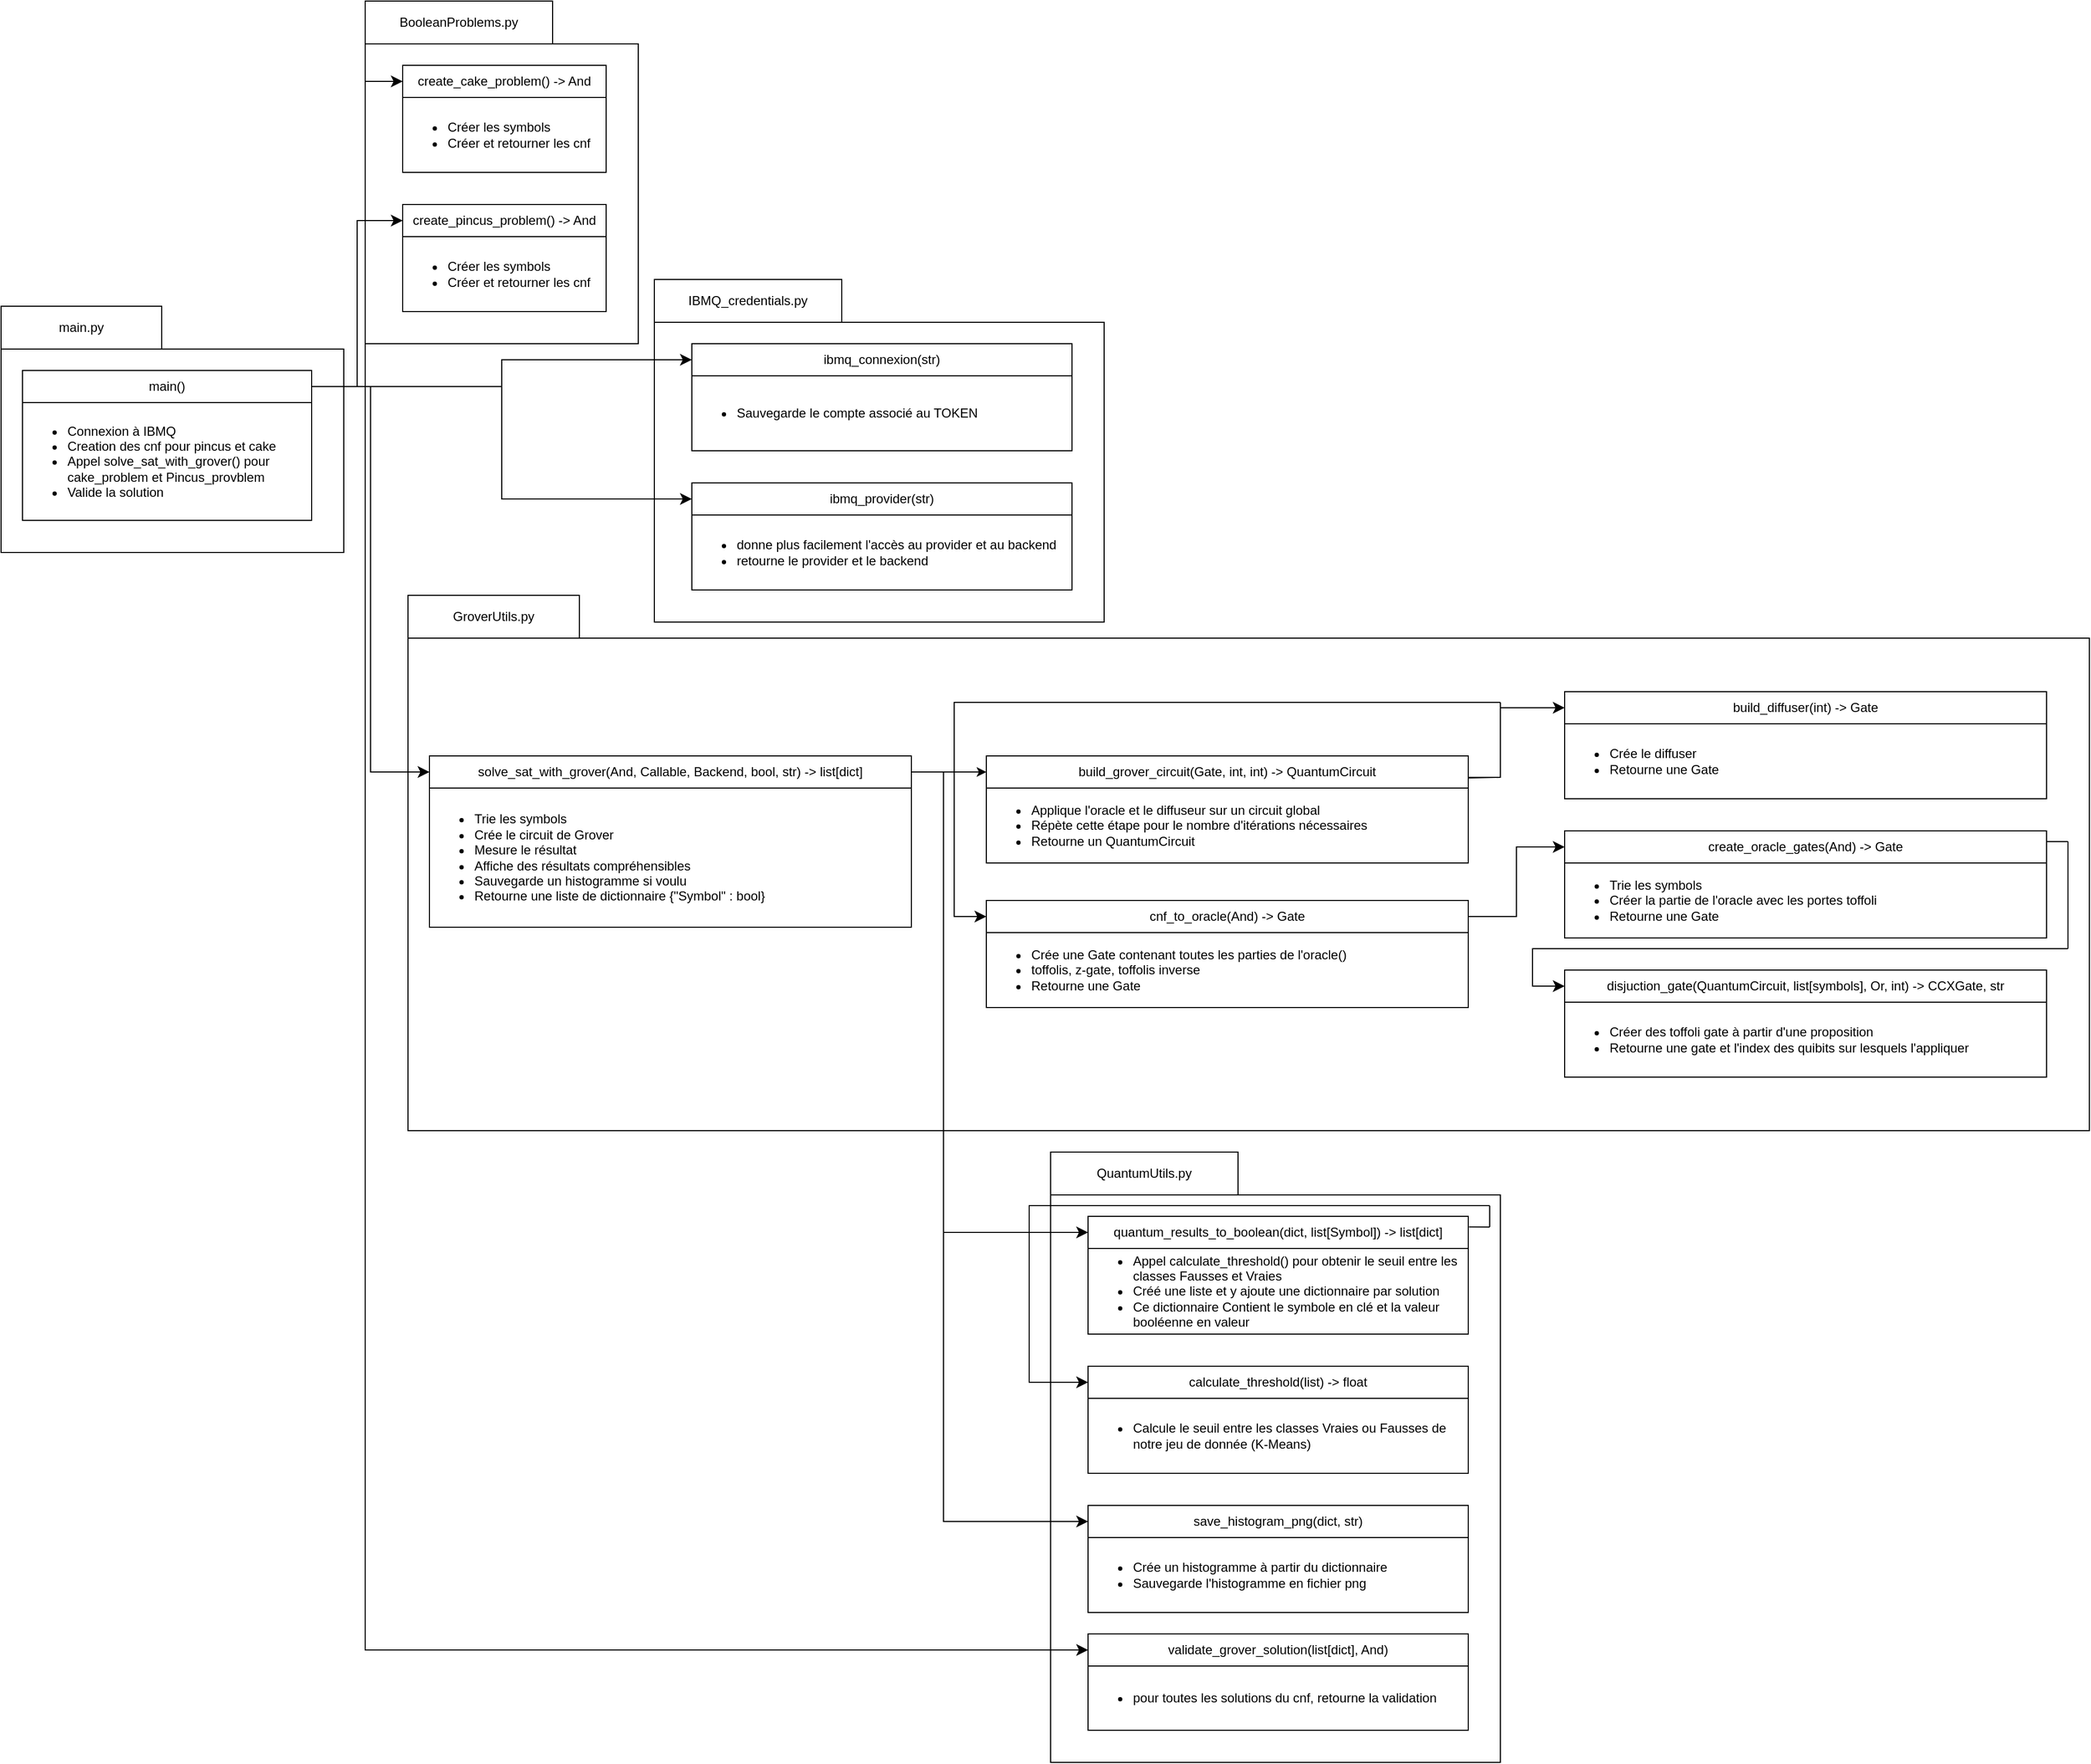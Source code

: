 <mxfile version="16.5.1" type="device"><diagram id="C5RBs43oDa-KdzZeNtuy" name="Page-1"><mxGraphModel dx="2542" dy="1665" grid="1" gridSize="10" guides="1" tooltips="1" connect="1" arrows="1" fold="1" page="0" pageScale="1" pageWidth="827" pageHeight="1169" math="0" shadow="0"><root><mxCell id="WIyWlLk6GJQsqaUBKTNV-0"/><mxCell id="WIyWlLk6GJQsqaUBKTNV-1" parent="WIyWlLk6GJQsqaUBKTNV-0"/><mxCell id="lYOXAHwFV_pLX-w3Jf-a-57" value="" style="rounded=0;whiteSpace=wrap;html=1;" parent="WIyWlLk6GJQsqaUBKTNV-1" vertex="1"><mxGeometry x="90" y="550" width="420" height="530" as="geometry"/></mxCell><mxCell id="lYOXAHwFV_pLX-w3Jf-a-34" value="" style="rounded=0;whiteSpace=wrap;html=1;" parent="WIyWlLk6GJQsqaUBKTNV-1" vertex="1"><mxGeometry x="-550" y="-525" width="255" height="280" as="geometry"/></mxCell><mxCell id="lYOXAHwFV_pLX-w3Jf-a-32" value="" style="rounded=0;fontColor=none;noLabel=1;labelBackgroundColor=none;" parent="WIyWlLk6GJQsqaUBKTNV-1" vertex="1"><mxGeometry x="-510" y="30" width="1570" height="460" as="geometry"/></mxCell><mxCell id="lYOXAHwFV_pLX-w3Jf-a-0" value="create_pincus_problem() -&amp;gt; And" style="rounded=0;whiteSpace=wrap;html=1;" parent="WIyWlLk6GJQsqaUBKTNV-1" vertex="1"><mxGeometry x="-515" y="-375" width="190" height="30" as="geometry"/></mxCell><mxCell id="lYOXAHwFV_pLX-w3Jf-a-1" value="&lt;ul&gt;&lt;li&gt;Créer les symbols&lt;/li&gt;&lt;li&gt;Créer et retourner les cnf&lt;br&gt;&lt;/li&gt;&lt;/ul&gt;" style="rounded=0;whiteSpace=wrap;html=1;align=left;" parent="WIyWlLk6GJQsqaUBKTNV-1" vertex="1"><mxGeometry x="-515" y="-345" width="190" height="70" as="geometry"/></mxCell><mxCell id="lYOXAHwFV_pLX-w3Jf-a-2" value="create_cake_problem() -&amp;gt; And" style="rounded=0;whiteSpace=wrap;html=1;" parent="WIyWlLk6GJQsqaUBKTNV-1" vertex="1"><mxGeometry x="-515" y="-505" width="190" height="30" as="geometry"/></mxCell><mxCell id="lYOXAHwFV_pLX-w3Jf-a-3" value="&lt;ul&gt;&lt;li&gt;Créer les symbols&lt;/li&gt;&lt;li&gt;Créer et retourner les cnf&lt;br&gt;&lt;/li&gt;&lt;/ul&gt;" style="rounded=0;whiteSpace=wrap;html=1;align=left;" parent="WIyWlLk6GJQsqaUBKTNV-1" vertex="1"><mxGeometry x="-515" y="-475" width="190" height="70" as="geometry"/></mxCell><mxCell id="lYOXAHwFV_pLX-w3Jf-a-4" value="disjuction_gate(QuantumCircuit, list[symbols], Or, int) -&amp;gt; CCXGate, str" style="rounded=0;whiteSpace=wrap;html=1;" parent="WIyWlLk6GJQsqaUBKTNV-1" vertex="1"><mxGeometry x="570" y="340" width="450" height="30" as="geometry"/></mxCell><mxCell id="lYOXAHwFV_pLX-w3Jf-a-5" value="&lt;ul&gt;&lt;li&gt;Créer des toffoli gate à partir d'une proposition&lt;/li&gt;&lt;li&gt;Retourne une gate et l'index des quibits sur lesquels l'appliquer&lt;br&gt;&lt;/li&gt;&lt;/ul&gt;" style="rounded=0;whiteSpace=wrap;html=1;align=left;" parent="WIyWlLk6GJQsqaUBKTNV-1" vertex="1"><mxGeometry x="570" y="370" width="450" height="70" as="geometry"/></mxCell><mxCell id="lYOXAHwFV_pLX-w3Jf-a-6" value="create_oracle_gates(And) -&amp;gt; Gate" style="rounded=0;whiteSpace=wrap;html=1;" parent="WIyWlLk6GJQsqaUBKTNV-1" vertex="1"><mxGeometry x="570" y="210" width="450" height="30" as="geometry"/></mxCell><mxCell id="lYOXAHwFV_pLX-w3Jf-a-7" value="&lt;ul&gt;&lt;li&gt;Trie les symbols&lt;/li&gt;&lt;li&gt;Créer la partie de l'oracle avec les portes toffoli&lt;/li&gt;&lt;li&gt;Retourne une Gate&lt;br&gt;&lt;/li&gt;&lt;/ul&gt;" style="rounded=0;whiteSpace=wrap;html=1;align=left;" parent="WIyWlLk6GJQsqaUBKTNV-1" vertex="1"><mxGeometry x="570" y="240" width="450" height="70" as="geometry"/></mxCell><mxCell id="lYOXAHwFV_pLX-w3Jf-a-8" value="cnf_to_oracle(And) -&amp;gt; Gate" style="rounded=0;whiteSpace=wrap;html=1;" parent="WIyWlLk6GJQsqaUBKTNV-1" vertex="1"><mxGeometry x="30" y="275" width="450" height="30" as="geometry"/></mxCell><mxCell id="lYOXAHwFV_pLX-w3Jf-a-9" value="&lt;ul&gt;&lt;li&gt;Crée une Gate contenant toutes les parties de l'oracle()&lt;/li&gt;&lt;li&gt;toffolis, z-gate, toffolis inverse&lt;/li&gt;&lt;li&gt;Retourne une Gate&lt;br&gt;&lt;/li&gt;&lt;/ul&gt;" style="rounded=0;whiteSpace=wrap;html=1;align=left;" parent="WIyWlLk6GJQsqaUBKTNV-1" vertex="1"><mxGeometry x="30" y="305" width="450" height="70" as="geometry"/></mxCell><mxCell id="lYOXAHwFV_pLX-w3Jf-a-10" value="build_diffuser(int) -&amp;gt; Gate" style="rounded=0;whiteSpace=wrap;html=1;" parent="WIyWlLk6GJQsqaUBKTNV-1" vertex="1"><mxGeometry x="570" y="80" width="450" height="30" as="geometry"/></mxCell><mxCell id="lYOXAHwFV_pLX-w3Jf-a-11" value="&lt;ul&gt;&lt;li&gt;Crée le diffuser&lt;br&gt;&lt;/li&gt;&lt;li&gt;Retourne une Gate&lt;br&gt;&lt;/li&gt;&lt;/ul&gt;" style="rounded=0;whiteSpace=wrap;html=1;align=left;" parent="WIyWlLk6GJQsqaUBKTNV-1" vertex="1"><mxGeometry x="570" y="110" width="450" height="70" as="geometry"/></mxCell><mxCell id="lYOXAHwFV_pLX-w3Jf-a-12" value="build_grover_circuit(Gate, int, int) -&amp;gt; QuantumCircuit" style="rounded=0;whiteSpace=wrap;html=1;" parent="WIyWlLk6GJQsqaUBKTNV-1" vertex="1"><mxGeometry x="30" y="140" width="450" height="30" as="geometry"/></mxCell><mxCell id="lYOXAHwFV_pLX-w3Jf-a-13" value="&lt;ul&gt;&lt;li&gt;Applique l'oracle et le diffuseur sur un circuit global&lt;/li&gt;&lt;li&gt;Répète cette étape pour le nombre d'itérations nécessaires&lt;/li&gt;&lt;li&gt;Retourne un QuantumCircuit&lt;br&gt;&lt;/li&gt;&lt;/ul&gt;" style="rounded=0;whiteSpace=wrap;html=1;align=left;" parent="WIyWlLk6GJQsqaUBKTNV-1" vertex="1"><mxGeometry x="30" y="170" width="450" height="70" as="geometry"/></mxCell><mxCell id="lYOXAHwFV_pLX-w3Jf-a-14" value="solve_sat_with_grover(And, Callable, Backend, bool, str) -&amp;gt; list[dict]" style="rounded=0;whiteSpace=wrap;html=1;" parent="WIyWlLk6GJQsqaUBKTNV-1" vertex="1"><mxGeometry x="-490" y="140" width="450" height="30" as="geometry"/></mxCell><mxCell id="lYOXAHwFV_pLX-w3Jf-a-15" value="&lt;ul&gt;&lt;li&gt;Trie les symbols&lt;/li&gt;&lt;li&gt;Crée le circuit de Grover&lt;/li&gt;&lt;li&gt;Mesure le résultat&lt;/li&gt;&lt;li&gt;Affiche des résultats compréhensibles&lt;/li&gt;&lt;li&gt;Sauvegarde un histogramme si voulu&lt;/li&gt;&lt;li&gt;Retourne une liste de dictionnaire {&quot;Symbol&quot; : bool}&lt;br&gt;&lt;/li&gt;&lt;/ul&gt;" style="rounded=0;whiteSpace=wrap;html=1;align=left;" parent="WIyWlLk6GJQsqaUBKTNV-1" vertex="1"><mxGeometry x="-490" y="170" width="450" height="130" as="geometry"/></mxCell><mxCell id="lYOXAHwFV_pLX-w3Jf-a-16" value="" style="endArrow=classic;html=1;rounded=0;exitX=1;exitY=0.5;exitDx=0;exitDy=0;entryX=0;entryY=0.5;entryDx=0;entryDy=0;" parent="WIyWlLk6GJQsqaUBKTNV-1" source="lYOXAHwFV_pLX-w3Jf-a-14" target="lYOXAHwFV_pLX-w3Jf-a-12" edge="1"><mxGeometry width="50" height="50" relative="1" as="geometry"><mxPoint x="250" y="240" as="sourcePoint"/><mxPoint x="300" y="190" as="targetPoint"/></mxGeometry></mxCell><mxCell id="lYOXAHwFV_pLX-w3Jf-a-17" value="" style="edgeStyle=elbowEdgeStyle;elbow=horizontal;endArrow=classic;html=1;curved=0;rounded=0;endSize=8;startSize=8;entryX=0;entryY=0.5;entryDx=0;entryDy=0;" parent="WIyWlLk6GJQsqaUBKTNV-1" target="lYOXAHwFV_pLX-w3Jf-a-8" edge="1"><mxGeometry width="50" height="50" relative="1" as="geometry"><mxPoint x="320" y="90" as="sourcePoint"/><mxPoint x="530" y="110" as="targetPoint"/><Array as="points"><mxPoint y="190"/></Array></mxGeometry></mxCell><mxCell id="lYOXAHwFV_pLX-w3Jf-a-18" value="" style="endArrow=none;html=1;rounded=0;" parent="WIyWlLk6GJQsqaUBKTNV-1" edge="1"><mxGeometry width="50" height="50" relative="1" as="geometry"><mxPoint x="510" y="90" as="sourcePoint"/><mxPoint x="320" y="90" as="targetPoint"/></mxGeometry></mxCell><mxCell id="lYOXAHwFV_pLX-w3Jf-a-19" value="" style="endArrow=none;html=1;rounded=0;" parent="WIyWlLk6GJQsqaUBKTNV-1" edge="1"><mxGeometry width="50" height="50" relative="1" as="geometry"><mxPoint x="510" y="160" as="sourcePoint"/><mxPoint x="510" y="90" as="targetPoint"/></mxGeometry></mxCell><mxCell id="lYOXAHwFV_pLX-w3Jf-a-21" value="" style="endArrow=none;html=1;rounded=0;exitX=0.999;exitY=0.686;exitDx=0;exitDy=0;exitPerimeter=0;" parent="WIyWlLk6GJQsqaUBKTNV-1" source="lYOXAHwFV_pLX-w3Jf-a-12" edge="1"><mxGeometry width="50" height="50" relative="1" as="geometry"><mxPoint x="410" y="210" as="sourcePoint"/><mxPoint x="510" y="160" as="targetPoint"/></mxGeometry></mxCell><mxCell id="lYOXAHwFV_pLX-w3Jf-a-22" value="" style="edgeStyle=elbowEdgeStyle;elbow=horizontal;endArrow=classic;html=1;curved=0;rounded=0;endSize=8;startSize=8;entryX=0;entryY=0.5;entryDx=0;entryDy=0;" parent="WIyWlLk6GJQsqaUBKTNV-1" target="lYOXAHwFV_pLX-w3Jf-a-10" edge="1"><mxGeometry width="50" height="50" relative="1" as="geometry"><mxPoint x="480" y="160" as="sourcePoint"/><mxPoint x="530" y="110" as="targetPoint"/><Array as="points"><mxPoint x="510" y="130"/></Array></mxGeometry></mxCell><mxCell id="lYOXAHwFV_pLX-w3Jf-a-23" value="" style="edgeStyle=elbowEdgeStyle;elbow=horizontal;endArrow=classic;html=1;curved=0;rounded=0;endSize=8;startSize=8;entryX=0;entryY=0.5;entryDx=0;entryDy=0;" parent="WIyWlLk6GJQsqaUBKTNV-1" target="lYOXAHwFV_pLX-w3Jf-a-6" edge="1"><mxGeometry width="50" height="50" relative="1" as="geometry"><mxPoint x="480" y="290" as="sourcePoint"/><mxPoint x="530" y="240" as="targetPoint"/></mxGeometry></mxCell><mxCell id="lYOXAHwFV_pLX-w3Jf-a-24" value="" style="edgeStyle=elbowEdgeStyle;elbow=horizontal;endArrow=classic;html=1;curved=0;rounded=0;endSize=8;startSize=8;entryX=0;entryY=0.5;entryDx=0;entryDy=0;" parent="WIyWlLk6GJQsqaUBKTNV-1" target="lYOXAHwFV_pLX-w3Jf-a-4" edge="1"><mxGeometry width="50" height="50" relative="1" as="geometry"><mxPoint x="860" y="320" as="sourcePoint"/><mxPoint x="570" y="520" as="targetPoint"/><Array as="points"><mxPoint x="540" y="420"/></Array></mxGeometry></mxCell><mxCell id="lYOXAHwFV_pLX-w3Jf-a-25" value="" style="endArrow=none;html=1;rounded=0;" parent="WIyWlLk6GJQsqaUBKTNV-1" edge="1"><mxGeometry width="50" height="50" relative="1" as="geometry"><mxPoint x="1040" y="320" as="sourcePoint"/><mxPoint x="860" y="320" as="targetPoint"/></mxGeometry></mxCell><mxCell id="lYOXAHwFV_pLX-w3Jf-a-26" value="" style="endArrow=none;html=1;rounded=0;" parent="WIyWlLk6GJQsqaUBKTNV-1" edge="1"><mxGeometry width="50" height="50" relative="1" as="geometry"><mxPoint x="1040" y="320" as="sourcePoint"/><mxPoint x="1040" y="220" as="targetPoint"/></mxGeometry></mxCell><mxCell id="lYOXAHwFV_pLX-w3Jf-a-28" value="" style="endArrow=none;html=1;rounded=0;" parent="WIyWlLk6GJQsqaUBKTNV-1" edge="1"><mxGeometry width="50" height="50" relative="1" as="geometry"><mxPoint x="1020" y="220" as="sourcePoint"/><mxPoint x="1040" y="220" as="targetPoint"/></mxGeometry></mxCell><mxCell id="lYOXAHwFV_pLX-w3Jf-a-33" value="GroverUtils.py" style="rounded=0;whiteSpace=wrap;html=1;" parent="WIyWlLk6GJQsqaUBKTNV-1" vertex="1"><mxGeometry x="-510" y="-10" width="160" height="40" as="geometry"/></mxCell><mxCell id="lYOXAHwFV_pLX-w3Jf-a-35" value="BooleanProblems.py" style="rounded=0;whiteSpace=wrap;html=1;" parent="WIyWlLk6GJQsqaUBKTNV-1" vertex="1"><mxGeometry x="-550" y="-565" width="175" height="40" as="geometry"/></mxCell><mxCell id="lYOXAHwFV_pLX-w3Jf-a-36" value="" style="rounded=0;whiteSpace=wrap;html=1;" parent="WIyWlLk6GJQsqaUBKTNV-1" vertex="1"><mxGeometry x="-890" y="-240" width="320" height="190" as="geometry"/></mxCell><mxCell id="lYOXAHwFV_pLX-w3Jf-a-37" value="main.py" style="rounded=0;whiteSpace=wrap;html=1;" parent="WIyWlLk6GJQsqaUBKTNV-1" vertex="1"><mxGeometry x="-890" y="-280" width="150" height="40" as="geometry"/></mxCell><mxCell id="lYOXAHwFV_pLX-w3Jf-a-39" value="main()" style="rounded=0;whiteSpace=wrap;html=1;" parent="WIyWlLk6GJQsqaUBKTNV-1" vertex="1"><mxGeometry x="-870" y="-220" width="270" height="30" as="geometry"/></mxCell><mxCell id="lYOXAHwFV_pLX-w3Jf-a-40" value="&lt;ul&gt;&lt;li&gt;Connexion à IBMQ&lt;/li&gt;&lt;li&gt;Creation des cnf pour pincus et cake&lt;/li&gt;&lt;li&gt;Appel solve_sat_with_grover() pour cake_problem et Pincus_provblem&lt;/li&gt;&lt;li&gt;Valide la solution&lt;br&gt;&lt;/li&gt;&lt;/ul&gt;" style="rounded=0;whiteSpace=wrap;html=1;align=left;" parent="WIyWlLk6GJQsqaUBKTNV-1" vertex="1"><mxGeometry x="-870" y="-190" width="270" height="110" as="geometry"/></mxCell><mxCell id="lYOXAHwFV_pLX-w3Jf-a-43" value="" style="edgeStyle=elbowEdgeStyle;elbow=horizontal;endArrow=classic;html=1;curved=0;rounded=0;endSize=8;startSize=8;entryX=0;entryY=0.5;entryDx=0;entryDy=0;exitX=1;exitY=0.5;exitDx=0;exitDy=0;" parent="WIyWlLk6GJQsqaUBKTNV-1" source="lYOXAHwFV_pLX-w3Jf-a-39" target="lYOXAHwFV_pLX-w3Jf-a-14" edge="1"><mxGeometry width="50" height="50" relative="1" as="geometry"><mxPoint x="-600" y="-215" as="sourcePoint"/><mxPoint x="-510" y="-280" as="targetPoint"/></mxGeometry></mxCell><mxCell id="lYOXAHwFV_pLX-w3Jf-a-44" value="" style="edgeStyle=elbowEdgeStyle;elbow=horizontal;endArrow=classic;html=1;curved=0;rounded=0;endSize=8;startSize=8;entryX=0;entryY=0.5;entryDx=0;entryDy=0;" parent="WIyWlLk6GJQsqaUBKTNV-1" target="lYOXAHwFV_pLX-w3Jf-a-2" edge="1"><mxGeometry width="50" height="50" relative="1" as="geometry"><mxPoint x="-600" y="-205" as="sourcePoint"/><mxPoint x="-510" y="-280" as="targetPoint"/><Array as="points"><mxPoint x="-550" y="-270"/></Array></mxGeometry></mxCell><mxCell id="lYOXAHwFV_pLX-w3Jf-a-45" value="" style="edgeStyle=elbowEdgeStyle;elbow=horizontal;endArrow=classic;html=1;curved=0;rounded=0;endSize=8;startSize=8;exitX=1;exitY=0.5;exitDx=0;exitDy=0;" parent="WIyWlLk6GJQsqaUBKTNV-1" source="lYOXAHwFV_pLX-w3Jf-a-39" target="lYOXAHwFV_pLX-w3Jf-a-0" edge="1"><mxGeometry width="50" height="50" relative="1" as="geometry"><mxPoint x="330" y="-95" as="sourcePoint"/><mxPoint x="-450" y="-200" as="targetPoint"/><Array as="points"/></mxGeometry></mxCell><mxCell id="lYOXAHwFV_pLX-w3Jf-a-46" value="&lt;ul&gt;&lt;li&gt;pour toutes les solutions du cnf, retourne la validation&lt;br&gt;&lt;/li&gt;&lt;/ul&gt;" style="rounded=0;whiteSpace=wrap;html=1;align=left;" parent="WIyWlLk6GJQsqaUBKTNV-1" vertex="1"><mxGeometry x="125" y="990" width="355" height="60" as="geometry"/></mxCell><mxCell id="lYOXAHwFV_pLX-w3Jf-a-47" value="validate_grover_solution(list[dict], And)" style="rounded=0;whiteSpace=wrap;html=1;" parent="WIyWlLk6GJQsqaUBKTNV-1" vertex="1"><mxGeometry x="125" y="960" width="355" height="30" as="geometry"/></mxCell><mxCell id="lYOXAHwFV_pLX-w3Jf-a-48" value="" style="edgeStyle=elbowEdgeStyle;elbow=horizontal;endArrow=classic;html=1;curved=0;rounded=0;endSize=8;startSize=8;entryX=0;entryY=0.5;entryDx=0;entryDy=0;exitX=1;exitY=0.5;exitDx=0;exitDy=0;" parent="WIyWlLk6GJQsqaUBKTNV-1" source="lYOXAHwFV_pLX-w3Jf-a-39" target="lYOXAHwFV_pLX-w3Jf-a-47" edge="1"><mxGeometry width="50" height="50" relative="1" as="geometry"><mxPoint x="-590" y="-195" as="sourcePoint"/><mxPoint x="-480" y="165" as="targetPoint"/><Array as="points"><mxPoint x="-550" y="90"/></Array></mxGeometry></mxCell><mxCell id="lYOXAHwFV_pLX-w3Jf-a-49" value="" style="rounded=0;whiteSpace=wrap;html=1;" parent="WIyWlLk6GJQsqaUBKTNV-1" vertex="1"><mxGeometry x="-280" y="-265" width="420" height="280" as="geometry"/></mxCell><mxCell id="lYOXAHwFV_pLX-w3Jf-a-50" value="ibmq_provider(str)" style="rounded=0;whiteSpace=wrap;html=1;" parent="WIyWlLk6GJQsqaUBKTNV-1" vertex="1"><mxGeometry x="-245" y="-115" width="355" height="30" as="geometry"/></mxCell><mxCell id="lYOXAHwFV_pLX-w3Jf-a-51" value="&lt;ul&gt;&lt;li&gt;donne plus facilement l'accès au provider et au backend&lt;/li&gt;&lt;li&gt;retourne le provider et le backend&lt;br&gt;&lt;/li&gt;&lt;/ul&gt;" style="rounded=0;whiteSpace=wrap;html=1;align=left;" parent="WIyWlLk6GJQsqaUBKTNV-1" vertex="1"><mxGeometry x="-245" y="-85" width="355" height="70" as="geometry"/></mxCell><mxCell id="lYOXAHwFV_pLX-w3Jf-a-52" value="ibmq_connexion(str)" style="rounded=0;whiteSpace=wrap;html=1;" parent="WIyWlLk6GJQsqaUBKTNV-1" vertex="1"><mxGeometry x="-245" y="-245" width="355" height="30" as="geometry"/></mxCell><mxCell id="lYOXAHwFV_pLX-w3Jf-a-53" value="&lt;ul&gt;&lt;li&gt;Sauvegarde le compte associé au TOKEN&lt;br&gt;&lt;/li&gt;&lt;/ul&gt;" style="rounded=0;whiteSpace=wrap;html=1;align=left;" parent="WIyWlLk6GJQsqaUBKTNV-1" vertex="1"><mxGeometry x="-245" y="-215" width="355" height="70" as="geometry"/></mxCell><mxCell id="lYOXAHwFV_pLX-w3Jf-a-54" value="IBMQ_credentials.py" style="rounded=0;whiteSpace=wrap;html=1;" parent="WIyWlLk6GJQsqaUBKTNV-1" vertex="1"><mxGeometry x="-280" y="-305" width="175" height="40" as="geometry"/></mxCell><mxCell id="lYOXAHwFV_pLX-w3Jf-a-55" value="" style="edgeStyle=elbowEdgeStyle;elbow=horizontal;endArrow=classic;html=1;curved=0;rounded=0;endSize=8;startSize=8;exitX=1;exitY=0.5;exitDx=0;exitDy=0;entryX=0;entryY=0.5;entryDx=0;entryDy=0;" parent="WIyWlLk6GJQsqaUBKTNV-1" source="lYOXAHwFV_pLX-w3Jf-a-39" target="lYOXAHwFV_pLX-w3Jf-a-52" edge="1"><mxGeometry width="50" height="50" relative="1" as="geometry"><mxPoint x="-590" y="-200" as="sourcePoint"/><mxPoint x="-495" y="-490" as="targetPoint"/><Array as="points"/></mxGeometry></mxCell><mxCell id="lYOXAHwFV_pLX-w3Jf-a-56" value="" style="edgeStyle=elbowEdgeStyle;elbow=horizontal;endArrow=classic;html=1;curved=0;rounded=0;endSize=8;startSize=8;exitX=1;exitY=0.5;exitDx=0;exitDy=0;entryX=0;entryY=0.5;entryDx=0;entryDy=0;" parent="WIyWlLk6GJQsqaUBKTNV-1" source="lYOXAHwFV_pLX-w3Jf-a-39" target="lYOXAHwFV_pLX-w3Jf-a-50" edge="1"><mxGeometry width="50" height="50" relative="1" as="geometry"><mxPoint x="-590" y="-195" as="sourcePoint"/><mxPoint x="-445" y="-275" as="targetPoint"/><Array as="points"/></mxGeometry></mxCell><mxCell id="lYOXAHwFV_pLX-w3Jf-a-58" value="save_histogram_png(dict, str)" style="rounded=0;whiteSpace=wrap;html=1;" parent="WIyWlLk6GJQsqaUBKTNV-1" vertex="1"><mxGeometry x="125" y="840" width="355" height="30" as="geometry"/></mxCell><mxCell id="lYOXAHwFV_pLX-w3Jf-a-59" value="&lt;ul&gt;&lt;li&gt;Crée un histogramme à partir du dictionnaire&lt;/li&gt;&lt;li&gt;Sauvegarde l'histogramme en fichier png&lt;br&gt;&lt;/li&gt;&lt;/ul&gt;" style="rounded=0;whiteSpace=wrap;html=1;align=left;" parent="WIyWlLk6GJQsqaUBKTNV-1" vertex="1"><mxGeometry x="125" y="870" width="355" height="70" as="geometry"/></mxCell><mxCell id="lYOXAHwFV_pLX-w3Jf-a-60" value="quantum_results_to_boolean(dict, list[Symbol]) -&amp;gt; list[dict]" style="rounded=0;whiteSpace=wrap;html=1;" parent="WIyWlLk6GJQsqaUBKTNV-1" vertex="1"><mxGeometry x="125" y="570" width="355" height="30" as="geometry"/></mxCell><mxCell id="lYOXAHwFV_pLX-w3Jf-a-61" value="&lt;ul&gt;&lt;li&gt;Appel calculate_threshold() pour obtenir le seuil entre les classes Fausses et Vraies&lt;br&gt;&lt;/li&gt;&lt;li&gt;Créé une liste et y ajoute une dictionnaire par solution&lt;/li&gt;&lt;li&gt;Ce dictionnaire Contient le symbole en clé et la valeur booléenne en valeur&lt;/li&gt;&lt;/ul&gt;" style="rounded=0;whiteSpace=wrap;html=1;align=left;" parent="WIyWlLk6GJQsqaUBKTNV-1" vertex="1"><mxGeometry x="125" y="600" width="355" height="80" as="geometry"/></mxCell><mxCell id="lYOXAHwFV_pLX-w3Jf-a-62" value="QuantumUtils.py" style="rounded=0;whiteSpace=wrap;html=1;" parent="WIyWlLk6GJQsqaUBKTNV-1" vertex="1"><mxGeometry x="90" y="510" width="175" height="40" as="geometry"/></mxCell><mxCell id="lYOXAHwFV_pLX-w3Jf-a-63" value="calculate_threshold(list) -&amp;gt; float" style="rounded=0;whiteSpace=wrap;html=1;" parent="WIyWlLk6GJQsqaUBKTNV-1" vertex="1"><mxGeometry x="125" y="710" width="355" height="30" as="geometry"/></mxCell><mxCell id="lYOXAHwFV_pLX-w3Jf-a-64" value="&lt;ul&gt;&lt;li&gt;Calcule le seuil entre les classes Vraies ou Fausses de notre jeu de donnée (K-Means)&lt;br&gt;&lt;/li&gt;&lt;/ul&gt;" style="rounded=0;whiteSpace=wrap;html=1;align=left;" parent="WIyWlLk6GJQsqaUBKTNV-1" vertex="1"><mxGeometry x="125" y="740" width="355" height="70" as="geometry"/></mxCell><mxCell id="lYOXAHwFV_pLX-w3Jf-a-65" value="" style="edgeStyle=elbowEdgeStyle;elbow=horizontal;endArrow=classic;html=1;curved=0;rounded=0;endSize=8;startSize=8;entryX=0;entryY=0.5;entryDx=0;entryDy=0;" parent="WIyWlLk6GJQsqaUBKTNV-1" target="lYOXAHwFV_pLX-w3Jf-a-63" edge="1"><mxGeometry width="50" height="50" relative="1" as="geometry"><mxPoint x="350" y="560" as="sourcePoint"/><mxPoint x="60" y="760" as="targetPoint"/><Array as="points"><mxPoint x="70" y="660"/></Array></mxGeometry></mxCell><mxCell id="lYOXAHwFV_pLX-w3Jf-a-66" value="" style="endArrow=none;html=1;rounded=0;" parent="WIyWlLk6GJQsqaUBKTNV-1" edge="1"><mxGeometry width="50" height="50" relative="1" as="geometry"><mxPoint x="500" y="560" as="sourcePoint"/><mxPoint x="350" y="560" as="targetPoint"/></mxGeometry></mxCell><mxCell id="lYOXAHwFV_pLX-w3Jf-a-67" value="" style="endArrow=none;html=1;rounded=0;" parent="WIyWlLk6GJQsqaUBKTNV-1" edge="1"><mxGeometry width="50" height="50" relative="1" as="geometry"><mxPoint x="500" y="560" as="sourcePoint"/><mxPoint x="500" y="580" as="targetPoint"/></mxGeometry></mxCell><mxCell id="lYOXAHwFV_pLX-w3Jf-a-69" value="" style="endArrow=none;html=1;rounded=0;exitX=1.002;exitY=0.331;exitDx=0;exitDy=0;exitPerimeter=0;" parent="WIyWlLk6GJQsqaUBKTNV-1" source="lYOXAHwFV_pLX-w3Jf-a-60" edge="1"><mxGeometry width="50" height="50" relative="1" as="geometry"><mxPoint x="450" y="640" as="sourcePoint"/><mxPoint x="500" y="580" as="targetPoint"/></mxGeometry></mxCell><mxCell id="lYOXAHwFV_pLX-w3Jf-a-70" value="" style="edgeStyle=elbowEdgeStyle;elbow=horizontal;endArrow=classic;html=1;curved=0;rounded=0;endSize=8;startSize=8;entryX=0;entryY=0.5;entryDx=0;entryDy=0;" parent="WIyWlLk6GJQsqaUBKTNV-1" target="lYOXAHwFV_pLX-w3Jf-a-58" edge="1"><mxGeometry width="50" height="50" relative="1" as="geometry"><mxPoint x="-40" y="155" as="sourcePoint"/><mxPoint x="120" y="835" as="targetPoint"/><Array as="points"><mxPoint x="-10" y="560"/><mxPoint y="360"/></Array></mxGeometry></mxCell><mxCell id="lYOXAHwFV_pLX-w3Jf-a-71" value="" style="edgeStyle=elbowEdgeStyle;elbow=horizontal;endArrow=classic;html=1;curved=0;rounded=0;endSize=8;startSize=8;entryX=0;entryY=0.5;entryDx=0;entryDy=0;exitX=1;exitY=0.5;exitDx=0;exitDy=0;" parent="WIyWlLk6GJQsqaUBKTNV-1" source="lYOXAHwFV_pLX-w3Jf-a-14" target="lYOXAHwFV_pLX-w3Jf-a-60" edge="1"><mxGeometry width="50" height="50" relative="1" as="geometry"><mxPoint x="-40" y="140" as="sourcePoint"/><mxPoint x="125" y="570" as="targetPoint"/><Array as="points"><mxPoint x="-10" y="470"/><mxPoint y="345"/></Array></mxGeometry></mxCell></root></mxGraphModel></diagram></mxfile>